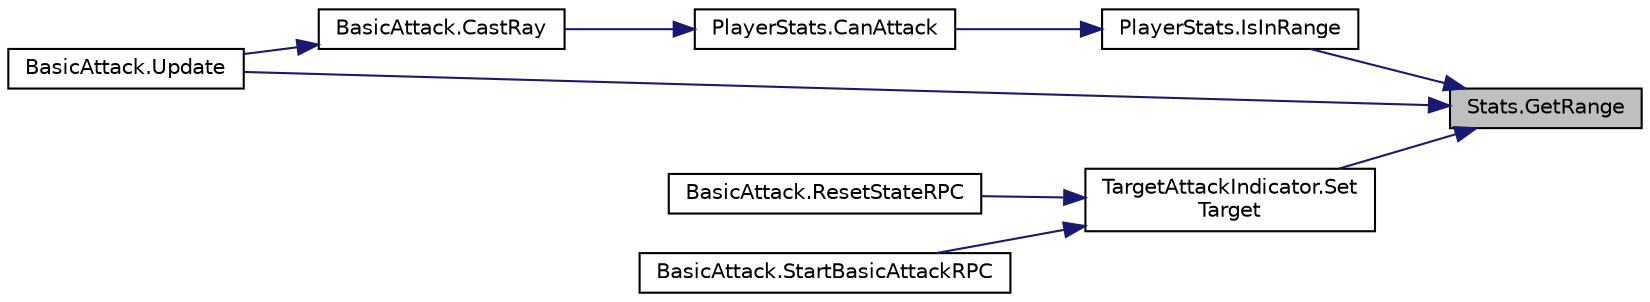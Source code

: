 digraph "Stats.GetRange"
{
 // INTERACTIVE_SVG=YES
 // LATEX_PDF_SIZE
  bgcolor="transparent";
  edge [fontname="Helvetica",fontsize="10",labelfontname="Helvetica",labelfontsize="10"];
  node [fontname="Helvetica",fontsize="10",shape=record];
  rankdir="RL";
  Node1 [label="Stats.GetRange",height=0.2,width=0.4,color="black", fillcolor="grey75", style="filled", fontcolor="black",tooltip="Returns the range of the entity"];
  Node1 -> Node2 [dir="back",color="midnightblue",fontsize="10",style="solid",fontname="Helvetica"];
  Node2 [label="PlayerStats.IsInRange",height=0.2,width=0.4,color="black",URL="$class_player_stats.html#ab3af90aeca2c49cac5ec15500ba15d8a",tooltip="Returns true if the Player is in range with the other entity"];
  Node2 -> Node3 [dir="back",color="midnightblue",fontsize="10",style="solid",fontname="Helvetica"];
  Node3 [label="PlayerStats.CanAttack",height=0.2,width=0.4,color="black",URL="$class_player_stats.html#ae3f3c15bb7d83955090bb397985aa006",tooltip="Returns true if the current entity can BasicAttack the other."];
  Node3 -> Node4 [dir="back",color="midnightblue",fontsize="10",style="solid",fontname="Helvetica"];
  Node4 [label="BasicAttack.CastRay",height=0.2,width=0.4,color="black",URL="$class_basic_attack.html#a5d09a3ef54dfac2ab6130195c188492e",tooltip=" "];
  Node4 -> Node5 [dir="back",color="midnightblue",fontsize="10",style="solid",fontname="Helvetica"];
  Node5 [label="BasicAttack.Update",height=0.2,width=0.4,color="black",URL="$class_basic_attack.html#abfcbbc50cfd92e9ca75bd41a5ad17990",tooltip=" "];
  Node1 -> Node6 [dir="back",color="midnightblue",fontsize="10",style="solid",fontname="Helvetica"];
  Node6 [label="TargetAttackIndicator.Set\lTarget",height=0.2,width=0.4,color="black",URL="$class_target_attack_indicator.html#a9c5085eee4193a588f1673329c646e75",tooltip="Sets the current target to the indicator"];
  Node6 -> Node7 [dir="back",color="midnightblue",fontsize="10",style="solid",fontname="Helvetica"];
  Node7 [label="BasicAttack.ResetStateRPC",height=0.2,width=0.4,color="black",URL="$class_basic_attack.html#ace5923cbff178c07c4583cf0d611f2f2",tooltip=" "];
  Node6 -> Node8 [dir="back",color="midnightblue",fontsize="10",style="solid",fontname="Helvetica"];
  Node8 [label="BasicAttack.StartBasicAttackRPC",height=0.2,width=0.4,color="black",URL="$class_basic_attack.html#a03148795ea9c5a156263877844e35edc",tooltip=" "];
  Node1 -> Node5 [dir="back",color="midnightblue",fontsize="10",style="solid",fontname="Helvetica"];
}
